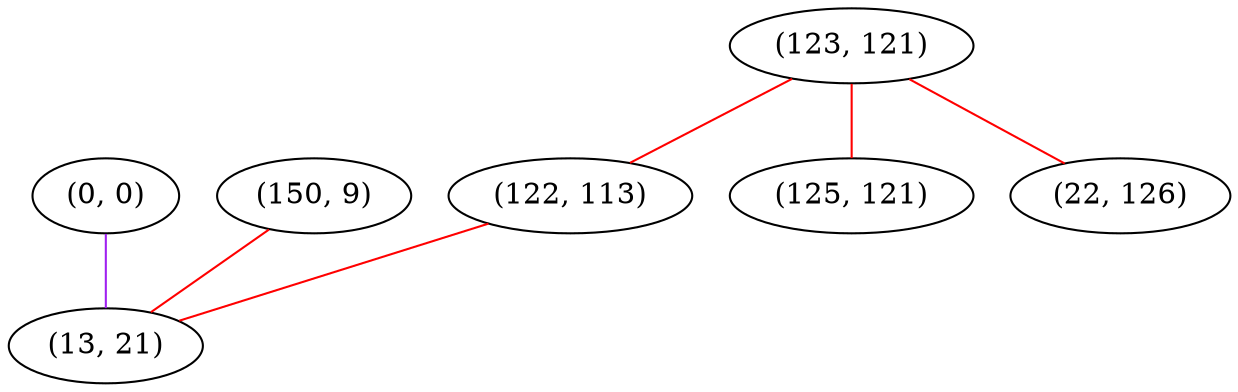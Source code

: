 graph "" {
"(0, 0)";
"(123, 121)";
"(150, 9)";
"(122, 113)";
"(125, 121)";
"(13, 21)";
"(22, 126)";
"(0, 0)" -- "(13, 21)"  [color=purple, key=0, weight=4];
"(123, 121)" -- "(125, 121)"  [color=red, key=0, weight=1];
"(123, 121)" -- "(122, 113)"  [color=red, key=0, weight=1];
"(123, 121)" -- "(22, 126)"  [color=red, key=0, weight=1];
"(150, 9)" -- "(13, 21)"  [color=red, key=0, weight=1];
"(122, 113)" -- "(13, 21)"  [color=red, key=0, weight=1];
}
